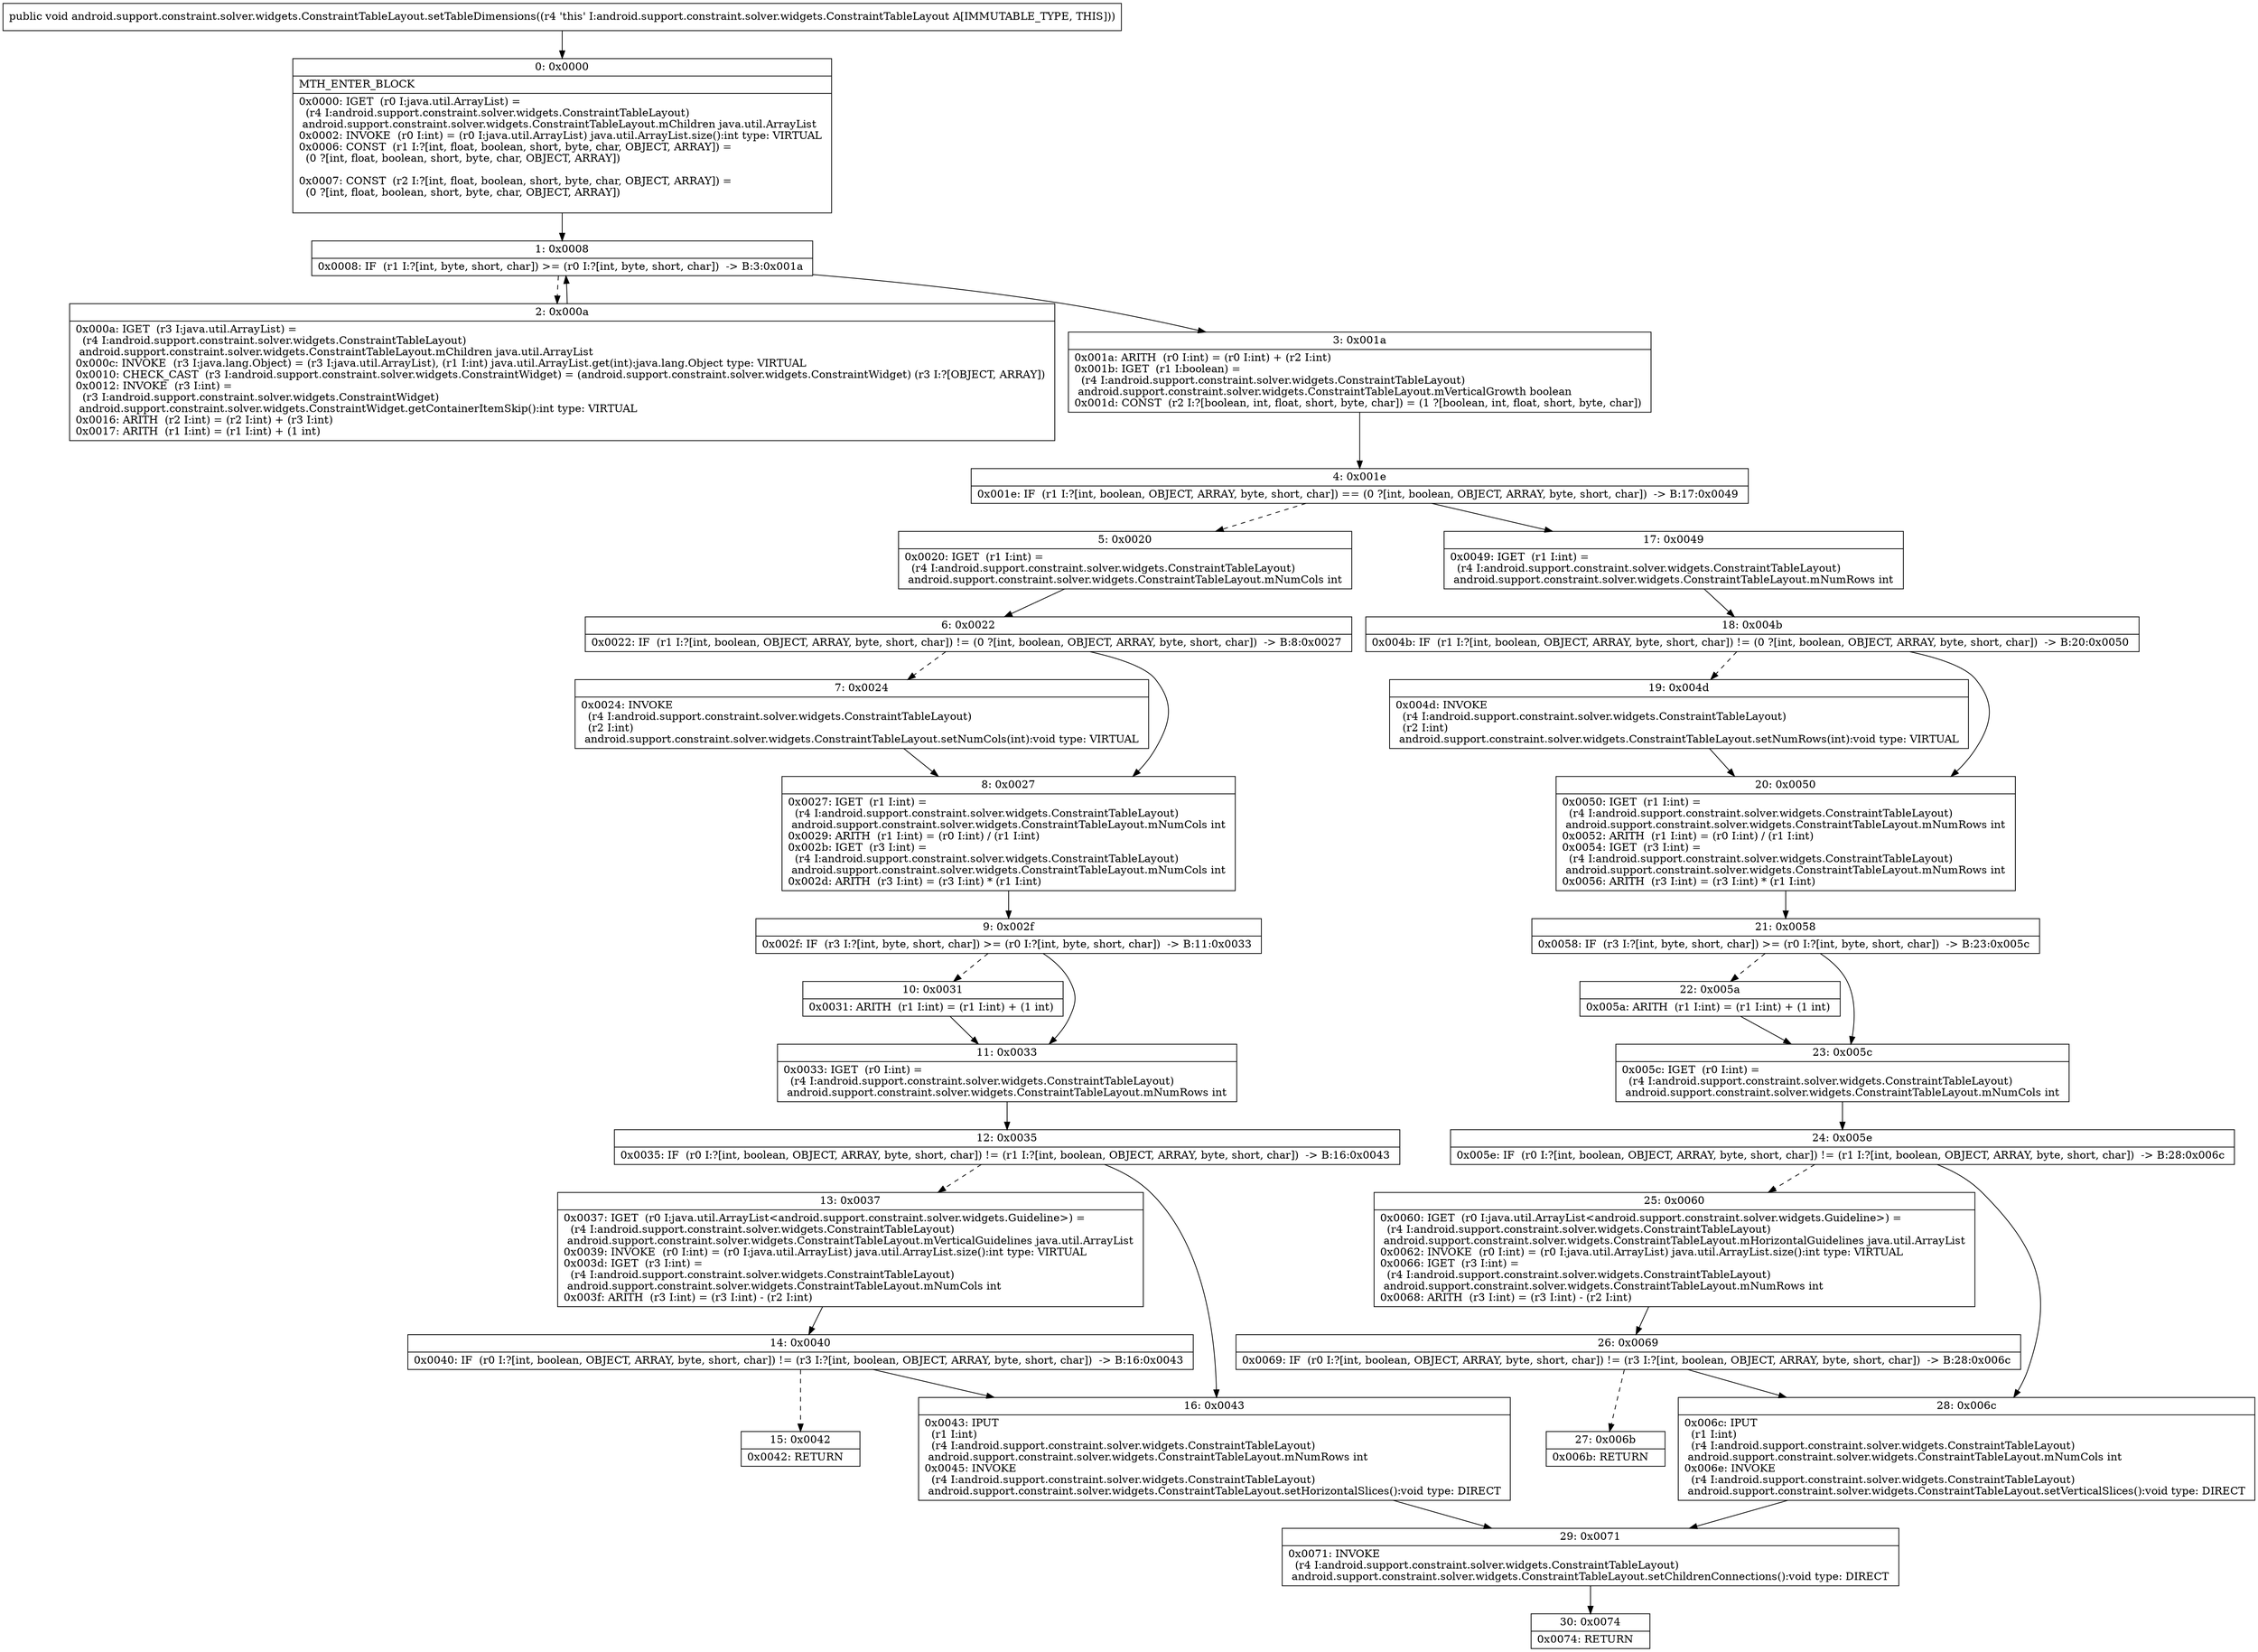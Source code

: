 digraph "CFG forandroid.support.constraint.solver.widgets.ConstraintTableLayout.setTableDimensions()V" {
Node_0 [shape=record,label="{0\:\ 0x0000|MTH_ENTER_BLOCK\l|0x0000: IGET  (r0 I:java.util.ArrayList) = \l  (r4 I:android.support.constraint.solver.widgets.ConstraintTableLayout)\l android.support.constraint.solver.widgets.ConstraintTableLayout.mChildren java.util.ArrayList \l0x0002: INVOKE  (r0 I:int) = (r0 I:java.util.ArrayList) java.util.ArrayList.size():int type: VIRTUAL \l0x0006: CONST  (r1 I:?[int, float, boolean, short, byte, char, OBJECT, ARRAY]) = \l  (0 ?[int, float, boolean, short, byte, char, OBJECT, ARRAY])\l \l0x0007: CONST  (r2 I:?[int, float, boolean, short, byte, char, OBJECT, ARRAY]) = \l  (0 ?[int, float, boolean, short, byte, char, OBJECT, ARRAY])\l \l}"];
Node_1 [shape=record,label="{1\:\ 0x0008|0x0008: IF  (r1 I:?[int, byte, short, char]) \>= (r0 I:?[int, byte, short, char])  \-\> B:3:0x001a \l}"];
Node_2 [shape=record,label="{2\:\ 0x000a|0x000a: IGET  (r3 I:java.util.ArrayList) = \l  (r4 I:android.support.constraint.solver.widgets.ConstraintTableLayout)\l android.support.constraint.solver.widgets.ConstraintTableLayout.mChildren java.util.ArrayList \l0x000c: INVOKE  (r3 I:java.lang.Object) = (r3 I:java.util.ArrayList), (r1 I:int) java.util.ArrayList.get(int):java.lang.Object type: VIRTUAL \l0x0010: CHECK_CAST  (r3 I:android.support.constraint.solver.widgets.ConstraintWidget) = (android.support.constraint.solver.widgets.ConstraintWidget) (r3 I:?[OBJECT, ARRAY]) \l0x0012: INVOKE  (r3 I:int) = \l  (r3 I:android.support.constraint.solver.widgets.ConstraintWidget)\l android.support.constraint.solver.widgets.ConstraintWidget.getContainerItemSkip():int type: VIRTUAL \l0x0016: ARITH  (r2 I:int) = (r2 I:int) + (r3 I:int) \l0x0017: ARITH  (r1 I:int) = (r1 I:int) + (1 int) \l}"];
Node_3 [shape=record,label="{3\:\ 0x001a|0x001a: ARITH  (r0 I:int) = (r0 I:int) + (r2 I:int) \l0x001b: IGET  (r1 I:boolean) = \l  (r4 I:android.support.constraint.solver.widgets.ConstraintTableLayout)\l android.support.constraint.solver.widgets.ConstraintTableLayout.mVerticalGrowth boolean \l0x001d: CONST  (r2 I:?[boolean, int, float, short, byte, char]) = (1 ?[boolean, int, float, short, byte, char]) \l}"];
Node_4 [shape=record,label="{4\:\ 0x001e|0x001e: IF  (r1 I:?[int, boolean, OBJECT, ARRAY, byte, short, char]) == (0 ?[int, boolean, OBJECT, ARRAY, byte, short, char])  \-\> B:17:0x0049 \l}"];
Node_5 [shape=record,label="{5\:\ 0x0020|0x0020: IGET  (r1 I:int) = \l  (r4 I:android.support.constraint.solver.widgets.ConstraintTableLayout)\l android.support.constraint.solver.widgets.ConstraintTableLayout.mNumCols int \l}"];
Node_6 [shape=record,label="{6\:\ 0x0022|0x0022: IF  (r1 I:?[int, boolean, OBJECT, ARRAY, byte, short, char]) != (0 ?[int, boolean, OBJECT, ARRAY, byte, short, char])  \-\> B:8:0x0027 \l}"];
Node_7 [shape=record,label="{7\:\ 0x0024|0x0024: INVOKE  \l  (r4 I:android.support.constraint.solver.widgets.ConstraintTableLayout)\l  (r2 I:int)\l android.support.constraint.solver.widgets.ConstraintTableLayout.setNumCols(int):void type: VIRTUAL \l}"];
Node_8 [shape=record,label="{8\:\ 0x0027|0x0027: IGET  (r1 I:int) = \l  (r4 I:android.support.constraint.solver.widgets.ConstraintTableLayout)\l android.support.constraint.solver.widgets.ConstraintTableLayout.mNumCols int \l0x0029: ARITH  (r1 I:int) = (r0 I:int) \/ (r1 I:int) \l0x002b: IGET  (r3 I:int) = \l  (r4 I:android.support.constraint.solver.widgets.ConstraintTableLayout)\l android.support.constraint.solver.widgets.ConstraintTableLayout.mNumCols int \l0x002d: ARITH  (r3 I:int) = (r3 I:int) * (r1 I:int) \l}"];
Node_9 [shape=record,label="{9\:\ 0x002f|0x002f: IF  (r3 I:?[int, byte, short, char]) \>= (r0 I:?[int, byte, short, char])  \-\> B:11:0x0033 \l}"];
Node_10 [shape=record,label="{10\:\ 0x0031|0x0031: ARITH  (r1 I:int) = (r1 I:int) + (1 int) \l}"];
Node_11 [shape=record,label="{11\:\ 0x0033|0x0033: IGET  (r0 I:int) = \l  (r4 I:android.support.constraint.solver.widgets.ConstraintTableLayout)\l android.support.constraint.solver.widgets.ConstraintTableLayout.mNumRows int \l}"];
Node_12 [shape=record,label="{12\:\ 0x0035|0x0035: IF  (r0 I:?[int, boolean, OBJECT, ARRAY, byte, short, char]) != (r1 I:?[int, boolean, OBJECT, ARRAY, byte, short, char])  \-\> B:16:0x0043 \l}"];
Node_13 [shape=record,label="{13\:\ 0x0037|0x0037: IGET  (r0 I:java.util.ArrayList\<android.support.constraint.solver.widgets.Guideline\>) = \l  (r4 I:android.support.constraint.solver.widgets.ConstraintTableLayout)\l android.support.constraint.solver.widgets.ConstraintTableLayout.mVerticalGuidelines java.util.ArrayList \l0x0039: INVOKE  (r0 I:int) = (r0 I:java.util.ArrayList) java.util.ArrayList.size():int type: VIRTUAL \l0x003d: IGET  (r3 I:int) = \l  (r4 I:android.support.constraint.solver.widgets.ConstraintTableLayout)\l android.support.constraint.solver.widgets.ConstraintTableLayout.mNumCols int \l0x003f: ARITH  (r3 I:int) = (r3 I:int) \- (r2 I:int) \l}"];
Node_14 [shape=record,label="{14\:\ 0x0040|0x0040: IF  (r0 I:?[int, boolean, OBJECT, ARRAY, byte, short, char]) != (r3 I:?[int, boolean, OBJECT, ARRAY, byte, short, char])  \-\> B:16:0x0043 \l}"];
Node_15 [shape=record,label="{15\:\ 0x0042|0x0042: RETURN   \l}"];
Node_16 [shape=record,label="{16\:\ 0x0043|0x0043: IPUT  \l  (r1 I:int)\l  (r4 I:android.support.constraint.solver.widgets.ConstraintTableLayout)\l android.support.constraint.solver.widgets.ConstraintTableLayout.mNumRows int \l0x0045: INVOKE  \l  (r4 I:android.support.constraint.solver.widgets.ConstraintTableLayout)\l android.support.constraint.solver.widgets.ConstraintTableLayout.setHorizontalSlices():void type: DIRECT \l}"];
Node_17 [shape=record,label="{17\:\ 0x0049|0x0049: IGET  (r1 I:int) = \l  (r4 I:android.support.constraint.solver.widgets.ConstraintTableLayout)\l android.support.constraint.solver.widgets.ConstraintTableLayout.mNumRows int \l}"];
Node_18 [shape=record,label="{18\:\ 0x004b|0x004b: IF  (r1 I:?[int, boolean, OBJECT, ARRAY, byte, short, char]) != (0 ?[int, boolean, OBJECT, ARRAY, byte, short, char])  \-\> B:20:0x0050 \l}"];
Node_19 [shape=record,label="{19\:\ 0x004d|0x004d: INVOKE  \l  (r4 I:android.support.constraint.solver.widgets.ConstraintTableLayout)\l  (r2 I:int)\l android.support.constraint.solver.widgets.ConstraintTableLayout.setNumRows(int):void type: VIRTUAL \l}"];
Node_20 [shape=record,label="{20\:\ 0x0050|0x0050: IGET  (r1 I:int) = \l  (r4 I:android.support.constraint.solver.widgets.ConstraintTableLayout)\l android.support.constraint.solver.widgets.ConstraintTableLayout.mNumRows int \l0x0052: ARITH  (r1 I:int) = (r0 I:int) \/ (r1 I:int) \l0x0054: IGET  (r3 I:int) = \l  (r4 I:android.support.constraint.solver.widgets.ConstraintTableLayout)\l android.support.constraint.solver.widgets.ConstraintTableLayout.mNumRows int \l0x0056: ARITH  (r3 I:int) = (r3 I:int) * (r1 I:int) \l}"];
Node_21 [shape=record,label="{21\:\ 0x0058|0x0058: IF  (r3 I:?[int, byte, short, char]) \>= (r0 I:?[int, byte, short, char])  \-\> B:23:0x005c \l}"];
Node_22 [shape=record,label="{22\:\ 0x005a|0x005a: ARITH  (r1 I:int) = (r1 I:int) + (1 int) \l}"];
Node_23 [shape=record,label="{23\:\ 0x005c|0x005c: IGET  (r0 I:int) = \l  (r4 I:android.support.constraint.solver.widgets.ConstraintTableLayout)\l android.support.constraint.solver.widgets.ConstraintTableLayout.mNumCols int \l}"];
Node_24 [shape=record,label="{24\:\ 0x005e|0x005e: IF  (r0 I:?[int, boolean, OBJECT, ARRAY, byte, short, char]) != (r1 I:?[int, boolean, OBJECT, ARRAY, byte, short, char])  \-\> B:28:0x006c \l}"];
Node_25 [shape=record,label="{25\:\ 0x0060|0x0060: IGET  (r0 I:java.util.ArrayList\<android.support.constraint.solver.widgets.Guideline\>) = \l  (r4 I:android.support.constraint.solver.widgets.ConstraintTableLayout)\l android.support.constraint.solver.widgets.ConstraintTableLayout.mHorizontalGuidelines java.util.ArrayList \l0x0062: INVOKE  (r0 I:int) = (r0 I:java.util.ArrayList) java.util.ArrayList.size():int type: VIRTUAL \l0x0066: IGET  (r3 I:int) = \l  (r4 I:android.support.constraint.solver.widgets.ConstraintTableLayout)\l android.support.constraint.solver.widgets.ConstraintTableLayout.mNumRows int \l0x0068: ARITH  (r3 I:int) = (r3 I:int) \- (r2 I:int) \l}"];
Node_26 [shape=record,label="{26\:\ 0x0069|0x0069: IF  (r0 I:?[int, boolean, OBJECT, ARRAY, byte, short, char]) != (r3 I:?[int, boolean, OBJECT, ARRAY, byte, short, char])  \-\> B:28:0x006c \l}"];
Node_27 [shape=record,label="{27\:\ 0x006b|0x006b: RETURN   \l}"];
Node_28 [shape=record,label="{28\:\ 0x006c|0x006c: IPUT  \l  (r1 I:int)\l  (r4 I:android.support.constraint.solver.widgets.ConstraintTableLayout)\l android.support.constraint.solver.widgets.ConstraintTableLayout.mNumCols int \l0x006e: INVOKE  \l  (r4 I:android.support.constraint.solver.widgets.ConstraintTableLayout)\l android.support.constraint.solver.widgets.ConstraintTableLayout.setVerticalSlices():void type: DIRECT \l}"];
Node_29 [shape=record,label="{29\:\ 0x0071|0x0071: INVOKE  \l  (r4 I:android.support.constraint.solver.widgets.ConstraintTableLayout)\l android.support.constraint.solver.widgets.ConstraintTableLayout.setChildrenConnections():void type: DIRECT \l}"];
Node_30 [shape=record,label="{30\:\ 0x0074|0x0074: RETURN   \l}"];
MethodNode[shape=record,label="{public void android.support.constraint.solver.widgets.ConstraintTableLayout.setTableDimensions((r4 'this' I:android.support.constraint.solver.widgets.ConstraintTableLayout A[IMMUTABLE_TYPE, THIS])) }"];
MethodNode -> Node_0;
Node_0 -> Node_1;
Node_1 -> Node_2[style=dashed];
Node_1 -> Node_3;
Node_2 -> Node_1;
Node_3 -> Node_4;
Node_4 -> Node_5[style=dashed];
Node_4 -> Node_17;
Node_5 -> Node_6;
Node_6 -> Node_7[style=dashed];
Node_6 -> Node_8;
Node_7 -> Node_8;
Node_8 -> Node_9;
Node_9 -> Node_10[style=dashed];
Node_9 -> Node_11;
Node_10 -> Node_11;
Node_11 -> Node_12;
Node_12 -> Node_13[style=dashed];
Node_12 -> Node_16;
Node_13 -> Node_14;
Node_14 -> Node_15[style=dashed];
Node_14 -> Node_16;
Node_16 -> Node_29;
Node_17 -> Node_18;
Node_18 -> Node_19[style=dashed];
Node_18 -> Node_20;
Node_19 -> Node_20;
Node_20 -> Node_21;
Node_21 -> Node_22[style=dashed];
Node_21 -> Node_23;
Node_22 -> Node_23;
Node_23 -> Node_24;
Node_24 -> Node_25[style=dashed];
Node_24 -> Node_28;
Node_25 -> Node_26;
Node_26 -> Node_27[style=dashed];
Node_26 -> Node_28;
Node_28 -> Node_29;
Node_29 -> Node_30;
}

